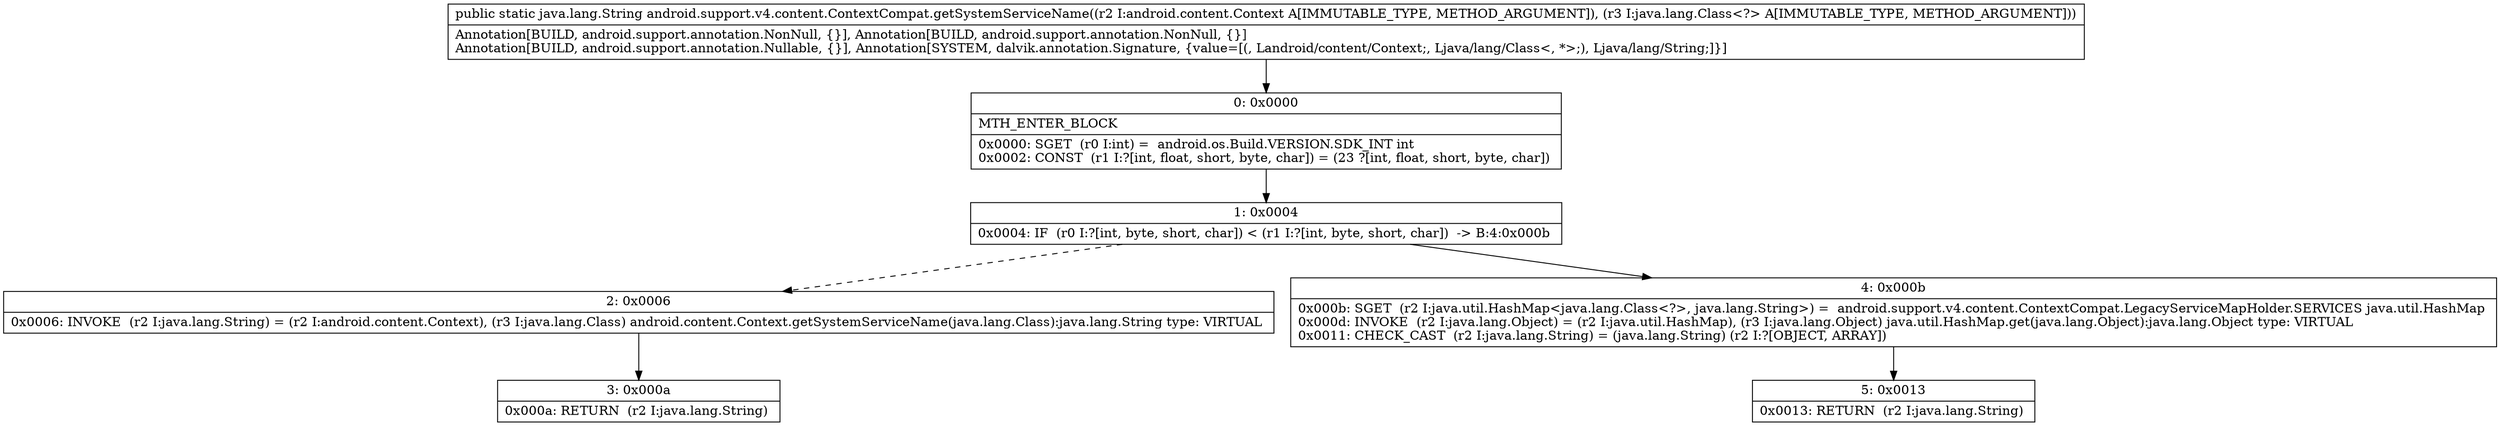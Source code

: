 digraph "CFG forandroid.support.v4.content.ContextCompat.getSystemServiceName(Landroid\/content\/Context;Ljava\/lang\/Class;)Ljava\/lang\/String;" {
Node_0 [shape=record,label="{0\:\ 0x0000|MTH_ENTER_BLOCK\l|0x0000: SGET  (r0 I:int) =  android.os.Build.VERSION.SDK_INT int \l0x0002: CONST  (r1 I:?[int, float, short, byte, char]) = (23 ?[int, float, short, byte, char]) \l}"];
Node_1 [shape=record,label="{1\:\ 0x0004|0x0004: IF  (r0 I:?[int, byte, short, char]) \< (r1 I:?[int, byte, short, char])  \-\> B:4:0x000b \l}"];
Node_2 [shape=record,label="{2\:\ 0x0006|0x0006: INVOKE  (r2 I:java.lang.String) = (r2 I:android.content.Context), (r3 I:java.lang.Class) android.content.Context.getSystemServiceName(java.lang.Class):java.lang.String type: VIRTUAL \l}"];
Node_3 [shape=record,label="{3\:\ 0x000a|0x000a: RETURN  (r2 I:java.lang.String) \l}"];
Node_4 [shape=record,label="{4\:\ 0x000b|0x000b: SGET  (r2 I:java.util.HashMap\<java.lang.Class\<?\>, java.lang.String\>) =  android.support.v4.content.ContextCompat.LegacyServiceMapHolder.SERVICES java.util.HashMap \l0x000d: INVOKE  (r2 I:java.lang.Object) = (r2 I:java.util.HashMap), (r3 I:java.lang.Object) java.util.HashMap.get(java.lang.Object):java.lang.Object type: VIRTUAL \l0x0011: CHECK_CAST  (r2 I:java.lang.String) = (java.lang.String) (r2 I:?[OBJECT, ARRAY]) \l}"];
Node_5 [shape=record,label="{5\:\ 0x0013|0x0013: RETURN  (r2 I:java.lang.String) \l}"];
MethodNode[shape=record,label="{public static java.lang.String android.support.v4.content.ContextCompat.getSystemServiceName((r2 I:android.content.Context A[IMMUTABLE_TYPE, METHOD_ARGUMENT]), (r3 I:java.lang.Class\<?\> A[IMMUTABLE_TYPE, METHOD_ARGUMENT]))  | Annotation[BUILD, android.support.annotation.NonNull, \{\}], Annotation[BUILD, android.support.annotation.NonNull, \{\}]\lAnnotation[BUILD, android.support.annotation.Nullable, \{\}], Annotation[SYSTEM, dalvik.annotation.Signature, \{value=[(, Landroid\/content\/Context;, Ljava\/lang\/Class\<, *\>;), Ljava\/lang\/String;]\}]\l}"];
MethodNode -> Node_0;
Node_0 -> Node_1;
Node_1 -> Node_2[style=dashed];
Node_1 -> Node_4;
Node_2 -> Node_3;
Node_4 -> Node_5;
}

